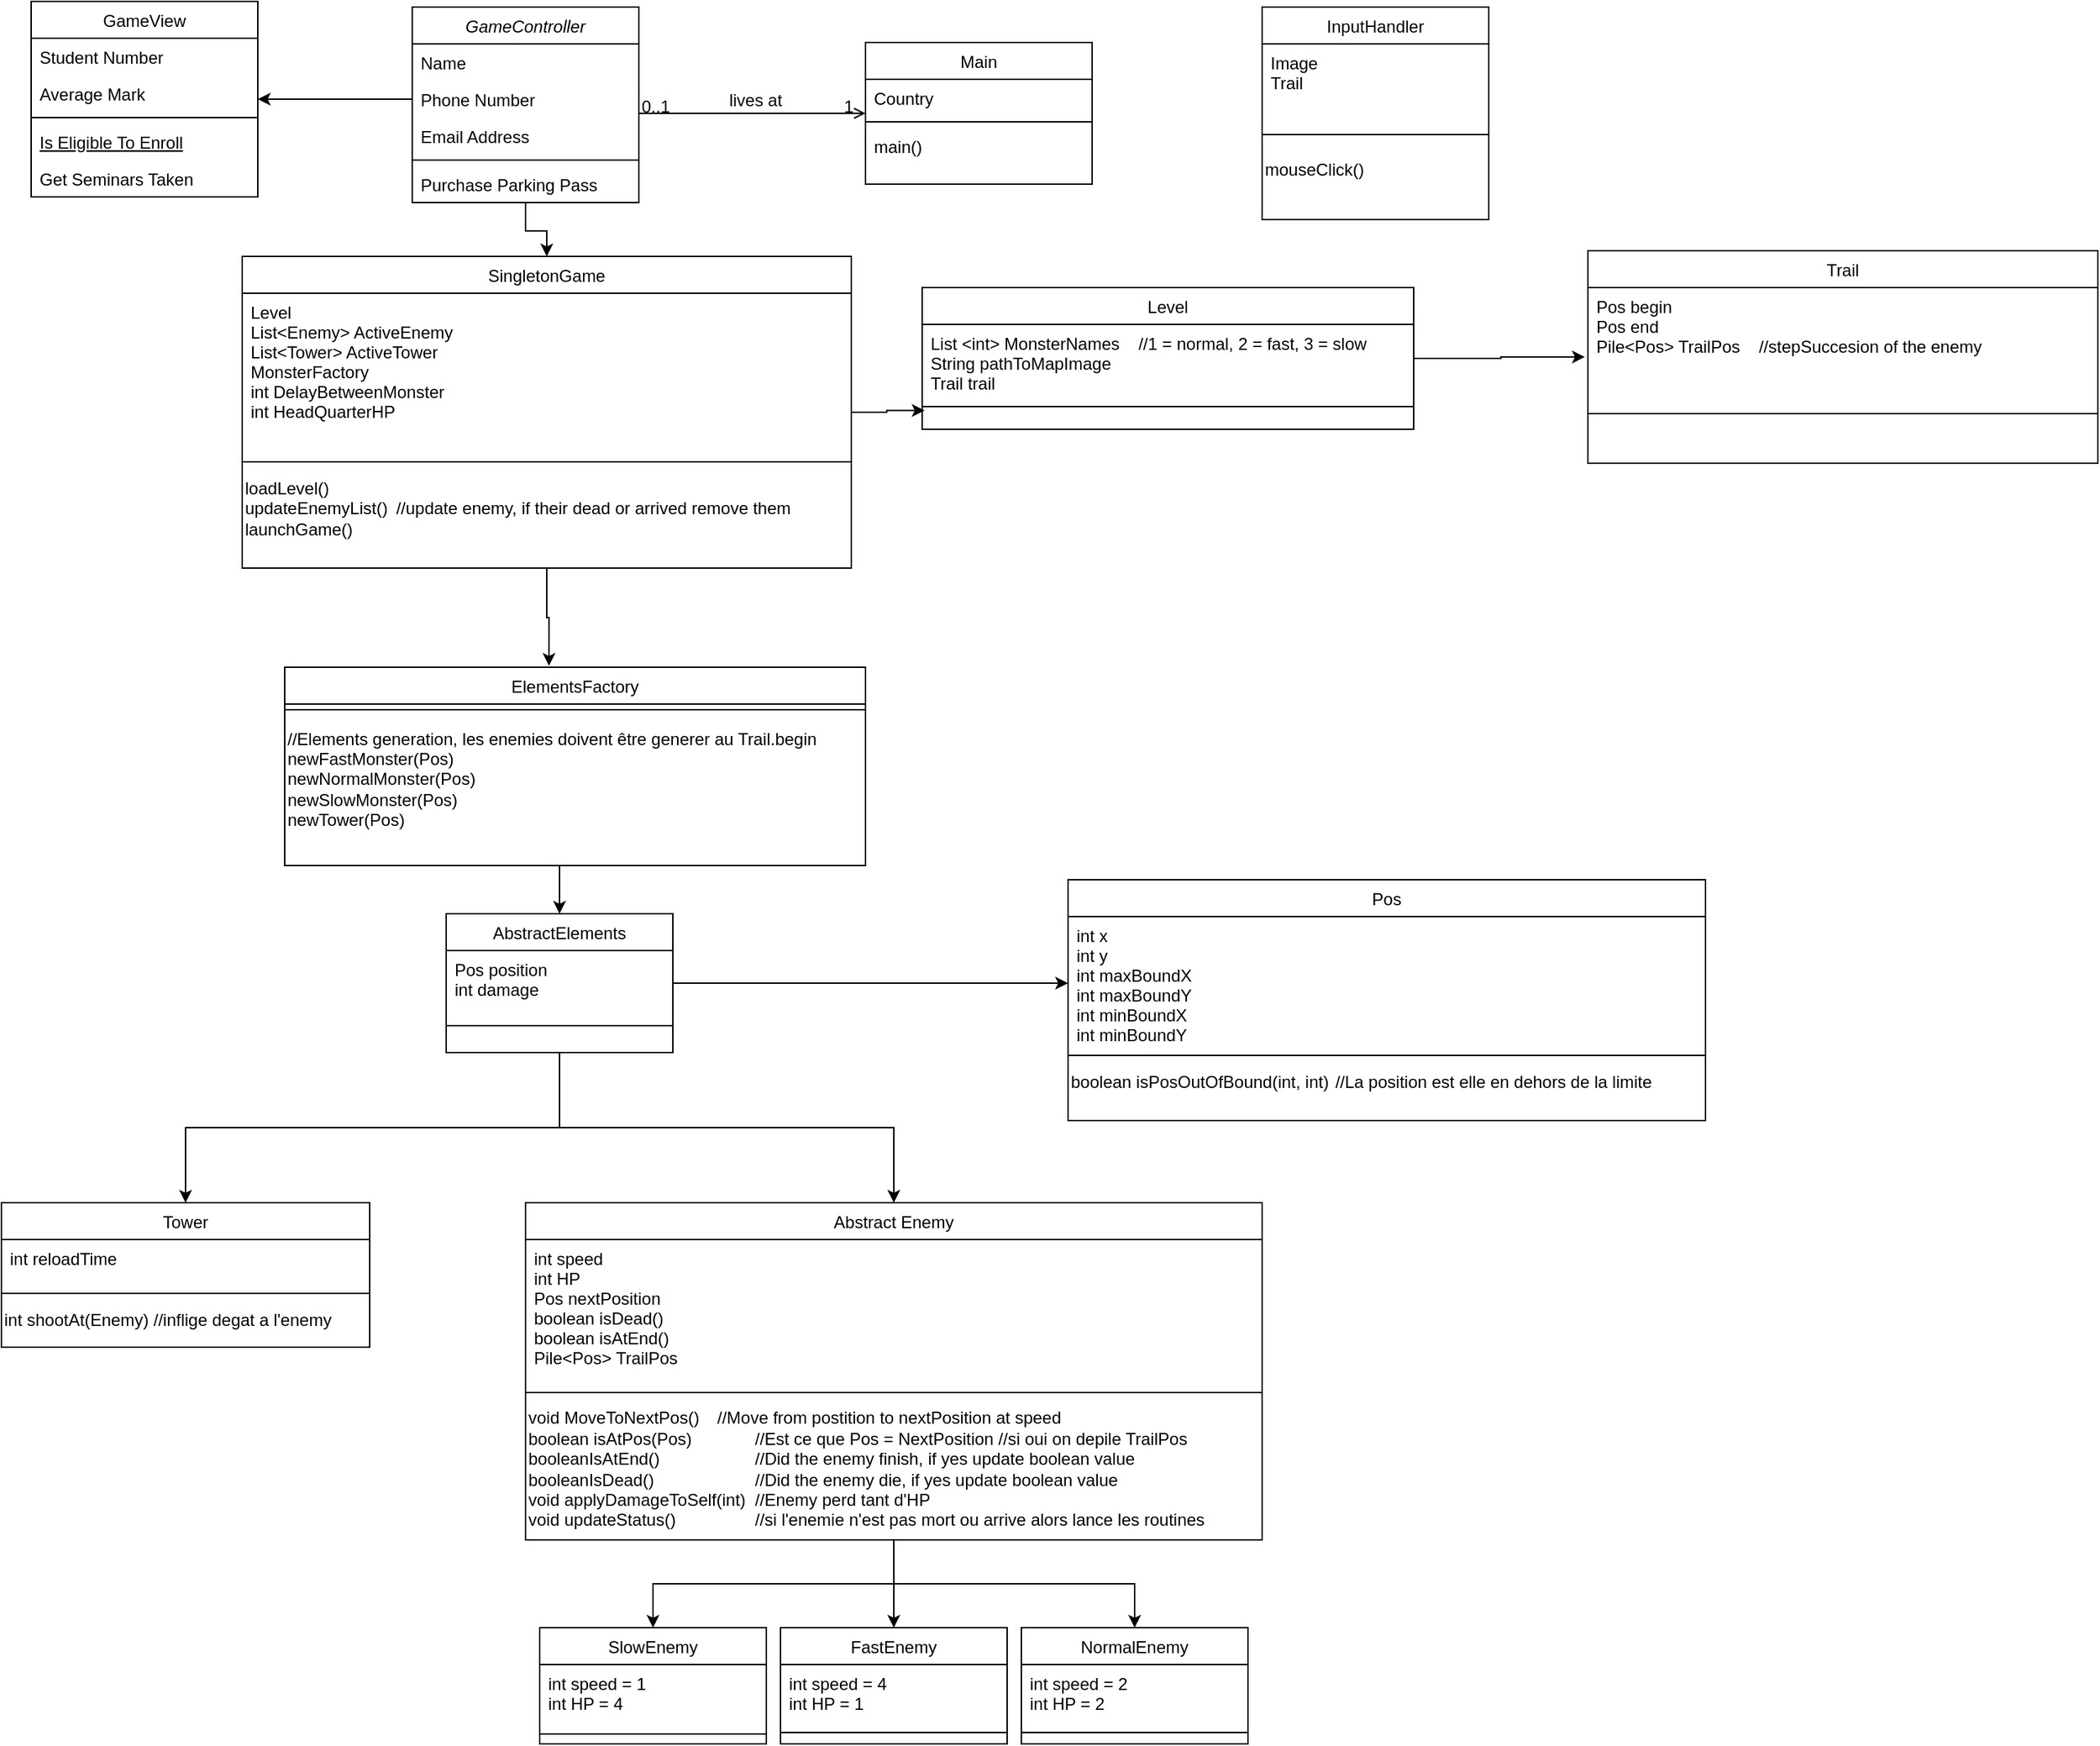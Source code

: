 <mxfile version="22.1.18" type="github">
  <diagram id="C5RBs43oDa-KdzZeNtuy" name="Page-1">
    <mxGraphModel dx="2074" dy="1114" grid="1" gridSize="10" guides="1" tooltips="1" connect="1" arrows="1" fold="1" page="1" pageScale="1" pageWidth="827" pageHeight="1169" math="0" shadow="0">
      <root>
        <mxCell id="WIyWlLk6GJQsqaUBKTNV-0" />
        <mxCell id="WIyWlLk6GJQsqaUBKTNV-1" parent="WIyWlLk6GJQsqaUBKTNV-0" />
        <mxCell id="Y5iFFCnyKLfjIzfBysS9-9" style="edgeStyle=orthogonalEdgeStyle;rounded=0;orthogonalLoop=1;jettySize=auto;html=1;exitX=0.5;exitY=1;exitDx=0;exitDy=0;entryX=0.5;entryY=0;entryDx=0;entryDy=0;" edge="1" parent="WIyWlLk6GJQsqaUBKTNV-1" source="zkfFHV4jXpPFQw0GAbJ--0" target="zkfFHV4jXpPFQw0GAbJ--13">
          <mxGeometry relative="1" as="geometry" />
        </mxCell>
        <mxCell id="zkfFHV4jXpPFQw0GAbJ--0" value="GameController" style="swimlane;fontStyle=2;align=center;verticalAlign=top;childLayout=stackLayout;horizontal=1;startSize=26;horizontalStack=0;resizeParent=1;resizeLast=0;collapsible=1;marginBottom=0;rounded=0;shadow=0;strokeWidth=1;" parent="WIyWlLk6GJQsqaUBKTNV-1" vertex="1">
          <mxGeometry x="310" y="34" width="160" height="138" as="geometry">
            <mxRectangle x="230" y="140" width="160" height="26" as="alternateBounds" />
          </mxGeometry>
        </mxCell>
        <mxCell id="zkfFHV4jXpPFQw0GAbJ--1" value="Name" style="text;align=left;verticalAlign=top;spacingLeft=4;spacingRight=4;overflow=hidden;rotatable=0;points=[[0,0.5],[1,0.5]];portConstraint=eastwest;" parent="zkfFHV4jXpPFQw0GAbJ--0" vertex="1">
          <mxGeometry y="26" width="160" height="26" as="geometry" />
        </mxCell>
        <mxCell id="zkfFHV4jXpPFQw0GAbJ--2" value="Phone Number" style="text;align=left;verticalAlign=top;spacingLeft=4;spacingRight=4;overflow=hidden;rotatable=0;points=[[0,0.5],[1,0.5]];portConstraint=eastwest;rounded=0;shadow=0;html=0;" parent="zkfFHV4jXpPFQw0GAbJ--0" vertex="1">
          <mxGeometry y="52" width="160" height="26" as="geometry" />
        </mxCell>
        <mxCell id="zkfFHV4jXpPFQw0GAbJ--3" value="Email Address" style="text;align=left;verticalAlign=top;spacingLeft=4;spacingRight=4;overflow=hidden;rotatable=0;points=[[0,0.5],[1,0.5]];portConstraint=eastwest;rounded=0;shadow=0;html=0;" parent="zkfFHV4jXpPFQw0GAbJ--0" vertex="1">
          <mxGeometry y="78" width="160" height="26" as="geometry" />
        </mxCell>
        <mxCell id="zkfFHV4jXpPFQw0GAbJ--4" value="" style="line;html=1;strokeWidth=1;align=left;verticalAlign=middle;spacingTop=-1;spacingLeft=3;spacingRight=3;rotatable=0;labelPosition=right;points=[];portConstraint=eastwest;" parent="zkfFHV4jXpPFQw0GAbJ--0" vertex="1">
          <mxGeometry y="104" width="160" height="8" as="geometry" />
        </mxCell>
        <mxCell id="zkfFHV4jXpPFQw0GAbJ--5" value="Purchase Parking Pass" style="text;align=left;verticalAlign=top;spacingLeft=4;spacingRight=4;overflow=hidden;rotatable=0;points=[[0,0.5],[1,0.5]];portConstraint=eastwest;" parent="zkfFHV4jXpPFQw0GAbJ--0" vertex="1">
          <mxGeometry y="112" width="160" height="26" as="geometry" />
        </mxCell>
        <mxCell id="zkfFHV4jXpPFQw0GAbJ--6" value="GameView" style="swimlane;fontStyle=0;align=center;verticalAlign=top;childLayout=stackLayout;horizontal=1;startSize=26;horizontalStack=0;resizeParent=1;resizeLast=0;collapsible=1;marginBottom=0;rounded=0;shadow=0;strokeWidth=1;" parent="WIyWlLk6GJQsqaUBKTNV-1" vertex="1">
          <mxGeometry x="41" y="30" width="160" height="138" as="geometry">
            <mxRectangle x="130" y="380" width="160" height="26" as="alternateBounds" />
          </mxGeometry>
        </mxCell>
        <mxCell id="zkfFHV4jXpPFQw0GAbJ--7" value="Student Number" style="text;align=left;verticalAlign=top;spacingLeft=4;spacingRight=4;overflow=hidden;rotatable=0;points=[[0,0.5],[1,0.5]];portConstraint=eastwest;" parent="zkfFHV4jXpPFQw0GAbJ--6" vertex="1">
          <mxGeometry y="26" width="160" height="26" as="geometry" />
        </mxCell>
        <mxCell id="zkfFHV4jXpPFQw0GAbJ--8" value="Average Mark" style="text;align=left;verticalAlign=top;spacingLeft=4;spacingRight=4;overflow=hidden;rotatable=0;points=[[0,0.5],[1,0.5]];portConstraint=eastwest;rounded=0;shadow=0;html=0;" parent="zkfFHV4jXpPFQw0GAbJ--6" vertex="1">
          <mxGeometry y="52" width="160" height="26" as="geometry" />
        </mxCell>
        <mxCell id="zkfFHV4jXpPFQw0GAbJ--9" value="" style="line;html=1;strokeWidth=1;align=left;verticalAlign=middle;spacingTop=-1;spacingLeft=3;spacingRight=3;rotatable=0;labelPosition=right;points=[];portConstraint=eastwest;" parent="zkfFHV4jXpPFQw0GAbJ--6" vertex="1">
          <mxGeometry y="78" width="160" height="8" as="geometry" />
        </mxCell>
        <mxCell id="zkfFHV4jXpPFQw0GAbJ--10" value="Is Eligible To Enroll" style="text;align=left;verticalAlign=top;spacingLeft=4;spacingRight=4;overflow=hidden;rotatable=0;points=[[0,0.5],[1,0.5]];portConstraint=eastwest;fontStyle=4" parent="zkfFHV4jXpPFQw0GAbJ--6" vertex="1">
          <mxGeometry y="86" width="160" height="26" as="geometry" />
        </mxCell>
        <mxCell id="zkfFHV4jXpPFQw0GAbJ--11" value="Get Seminars Taken" style="text;align=left;verticalAlign=top;spacingLeft=4;spacingRight=4;overflow=hidden;rotatable=0;points=[[0,0.5],[1,0.5]];portConstraint=eastwest;" parent="zkfFHV4jXpPFQw0GAbJ--6" vertex="1">
          <mxGeometry y="112" width="160" height="26" as="geometry" />
        </mxCell>
        <mxCell id="zkfFHV4jXpPFQw0GAbJ--13" value="SingletonGame" style="swimlane;fontStyle=0;align=center;verticalAlign=top;childLayout=stackLayout;horizontal=1;startSize=26;horizontalStack=0;resizeParent=1;resizeLast=0;collapsible=1;marginBottom=0;rounded=0;shadow=0;strokeWidth=1;" parent="WIyWlLk6GJQsqaUBKTNV-1" vertex="1">
          <mxGeometry x="190" y="210" width="430" height="220" as="geometry">
            <mxRectangle x="340" y="380" width="170" height="26" as="alternateBounds" />
          </mxGeometry>
        </mxCell>
        <mxCell id="zkfFHV4jXpPFQw0GAbJ--14" value="Level&#xa;List&lt;Enemy&gt; ActiveEnemy&#xa;List&lt;Tower&gt; ActiveTower&#xa;MonsterFactory&#xa;int DelayBetweenMonster&#xa;int HeadQuarterHP" style="text;align=left;verticalAlign=top;spacingLeft=4;spacingRight=4;overflow=hidden;rotatable=0;points=[[0,0.5],[1,0.5]];portConstraint=eastwest;" parent="zkfFHV4jXpPFQw0GAbJ--13" vertex="1">
          <mxGeometry y="26" width="430" height="114" as="geometry" />
        </mxCell>
        <mxCell id="zkfFHV4jXpPFQw0GAbJ--15" value="" style="line;html=1;strokeWidth=1;align=left;verticalAlign=middle;spacingTop=-1;spacingLeft=3;spacingRight=3;rotatable=0;labelPosition=right;points=[];portConstraint=eastwest;" parent="zkfFHV4jXpPFQw0GAbJ--13" vertex="1">
          <mxGeometry y="140" width="430" height="10" as="geometry" />
        </mxCell>
        <mxCell id="Y5iFFCnyKLfjIzfBysS9-7" value="&lt;div align=&quot;left&quot;&gt;loadLevel()&lt;/div&gt;&lt;div&gt;updateEnemyList()&lt;span style=&quot;white-space: pre;&quot;&gt;&#x9;&lt;/span&gt;//update enemy, if their dead or arrived remove them&lt;br&gt;&lt;/div&gt;&lt;div&gt;launchGame()&lt;/div&gt;&lt;div&gt;&lt;br&gt;&lt;/div&gt;" style="text;html=1;align=left;verticalAlign=middle;resizable=0;points=[];autosize=1;strokeColor=none;fillColor=none;" vertex="1" parent="zkfFHV4jXpPFQw0GAbJ--13">
          <mxGeometry y="150" width="430" height="70" as="geometry" />
        </mxCell>
        <mxCell id="zkfFHV4jXpPFQw0GAbJ--17" value="Main" style="swimlane;fontStyle=0;align=center;verticalAlign=top;childLayout=stackLayout;horizontal=1;startSize=26;horizontalStack=0;resizeParent=1;resizeLast=0;collapsible=1;marginBottom=0;rounded=0;shadow=0;strokeWidth=1;" parent="WIyWlLk6GJQsqaUBKTNV-1" vertex="1">
          <mxGeometry x="630" y="59" width="160" height="100" as="geometry">
            <mxRectangle x="550" y="140" width="160" height="26" as="alternateBounds" />
          </mxGeometry>
        </mxCell>
        <mxCell id="zkfFHV4jXpPFQw0GAbJ--22" value="Country" style="text;align=left;verticalAlign=top;spacingLeft=4;spacingRight=4;overflow=hidden;rotatable=0;points=[[0,0.5],[1,0.5]];portConstraint=eastwest;rounded=0;shadow=0;html=0;" parent="zkfFHV4jXpPFQw0GAbJ--17" vertex="1">
          <mxGeometry y="26" width="160" height="26" as="geometry" />
        </mxCell>
        <mxCell id="zkfFHV4jXpPFQw0GAbJ--23" value="" style="line;html=1;strokeWidth=1;align=left;verticalAlign=middle;spacingTop=-1;spacingLeft=3;spacingRight=3;rotatable=0;labelPosition=right;points=[];portConstraint=eastwest;" parent="zkfFHV4jXpPFQw0GAbJ--17" vertex="1">
          <mxGeometry y="52" width="160" height="8" as="geometry" />
        </mxCell>
        <mxCell id="zkfFHV4jXpPFQw0GAbJ--25" value="main()" style="text;align=left;verticalAlign=top;spacingLeft=4;spacingRight=4;overflow=hidden;rotatable=0;points=[[0,0.5],[1,0.5]];portConstraint=eastwest;" parent="zkfFHV4jXpPFQw0GAbJ--17" vertex="1">
          <mxGeometry y="60" width="160" height="26" as="geometry" />
        </mxCell>
        <mxCell id="zkfFHV4jXpPFQw0GAbJ--26" value="" style="endArrow=open;shadow=0;strokeWidth=1;rounded=0;endFill=1;edgeStyle=elbowEdgeStyle;elbow=vertical;" parent="WIyWlLk6GJQsqaUBKTNV-1" source="zkfFHV4jXpPFQw0GAbJ--0" target="zkfFHV4jXpPFQw0GAbJ--17" edge="1">
          <mxGeometry x="0.5" y="41" relative="1" as="geometry">
            <mxPoint x="380" y="192" as="sourcePoint" />
            <mxPoint x="540" y="192" as="targetPoint" />
            <mxPoint x="-40" y="32" as="offset" />
          </mxGeometry>
        </mxCell>
        <mxCell id="zkfFHV4jXpPFQw0GAbJ--27" value="0..1" style="resizable=0;align=left;verticalAlign=bottom;labelBackgroundColor=none;fontSize=12;" parent="zkfFHV4jXpPFQw0GAbJ--26" connectable="0" vertex="1">
          <mxGeometry x="-1" relative="1" as="geometry">
            <mxPoint y="4" as="offset" />
          </mxGeometry>
        </mxCell>
        <mxCell id="zkfFHV4jXpPFQw0GAbJ--28" value="1" style="resizable=0;align=right;verticalAlign=bottom;labelBackgroundColor=none;fontSize=12;" parent="zkfFHV4jXpPFQw0GAbJ--26" connectable="0" vertex="1">
          <mxGeometry x="1" relative="1" as="geometry">
            <mxPoint x="-7" y="4" as="offset" />
          </mxGeometry>
        </mxCell>
        <mxCell id="zkfFHV4jXpPFQw0GAbJ--29" value="lives at" style="text;html=1;resizable=0;points=[];;align=center;verticalAlign=middle;labelBackgroundColor=none;rounded=0;shadow=0;strokeWidth=1;fontSize=12;" parent="zkfFHV4jXpPFQw0GAbJ--26" vertex="1" connectable="0">
          <mxGeometry x="0.5" y="49" relative="1" as="geometry">
            <mxPoint x="-38" y="40" as="offset" />
          </mxGeometry>
        </mxCell>
        <mxCell id="L1qPjvzHBr-FXpmjH9W--6" value="Tower" style="swimlane;fontStyle=0;align=center;verticalAlign=top;childLayout=stackLayout;horizontal=1;startSize=26;horizontalStack=0;resizeParent=1;resizeLast=0;collapsible=1;marginBottom=0;rounded=0;shadow=0;strokeWidth=1;" parent="WIyWlLk6GJQsqaUBKTNV-1" vertex="1">
          <mxGeometry x="20" y="878" width="260" height="102" as="geometry">
            <mxRectangle x="340" y="380" width="170" height="26" as="alternateBounds" />
          </mxGeometry>
        </mxCell>
        <mxCell id="L1qPjvzHBr-FXpmjH9W--7" value="int reloadTime" style="text;align=left;verticalAlign=top;spacingLeft=4;spacingRight=4;overflow=hidden;rotatable=0;points=[[0,0.5],[1,0.5]];portConstraint=eastwest;" parent="L1qPjvzHBr-FXpmjH9W--6" vertex="1">
          <mxGeometry y="26" width="260" height="34" as="geometry" />
        </mxCell>
        <mxCell id="L1qPjvzHBr-FXpmjH9W--8" value="" style="line;html=1;strokeWidth=1;align=left;verticalAlign=middle;spacingTop=-1;spacingLeft=3;spacingRight=3;rotatable=0;labelPosition=right;points=[];portConstraint=eastwest;" parent="L1qPjvzHBr-FXpmjH9W--6" vertex="1">
          <mxGeometry y="60" width="260" height="8" as="geometry" />
        </mxCell>
        <mxCell id="Y5iFFCnyKLfjIzfBysS9-22" value="&lt;div align=&quot;left&quot;&gt;int shootAt(Enemy) //inflige degat a l&#39;enemy&lt;br&gt;&lt;/div&gt;" style="text;html=1;align=left;verticalAlign=middle;resizable=0;points=[];autosize=1;strokeColor=none;fillColor=none;" vertex="1" parent="L1qPjvzHBr-FXpmjH9W--6">
          <mxGeometry y="68" width="260" height="30" as="geometry" />
        </mxCell>
        <mxCell id="L1qPjvzHBr-FXpmjH9W--31" style="edgeStyle=orthogonalEdgeStyle;rounded=0;orthogonalLoop=1;jettySize=auto;html=1;exitX=0.5;exitY=1;exitDx=0;exitDy=0;entryX=0.5;entryY=0;entryDx=0;entryDy=0;" parent="WIyWlLk6GJQsqaUBKTNV-1" source="L1qPjvzHBr-FXpmjH9W--13" target="L1qPjvzHBr-FXpmjH9W--25" edge="1">
          <mxGeometry relative="1" as="geometry" />
        </mxCell>
        <mxCell id="L1qPjvzHBr-FXpmjH9W--32" style="edgeStyle=orthogonalEdgeStyle;rounded=0;orthogonalLoop=1;jettySize=auto;html=1;exitX=0.5;exitY=1;exitDx=0;exitDy=0;entryX=0.5;entryY=0;entryDx=0;entryDy=0;" parent="WIyWlLk6GJQsqaUBKTNV-1" source="L1qPjvzHBr-FXpmjH9W--13" target="L1qPjvzHBr-FXpmjH9W--22" edge="1">
          <mxGeometry relative="1" as="geometry" />
        </mxCell>
        <mxCell id="L1qPjvzHBr-FXpmjH9W--33" style="edgeStyle=orthogonalEdgeStyle;rounded=0;orthogonalLoop=1;jettySize=auto;html=1;exitX=0.5;exitY=1;exitDx=0;exitDy=0;entryX=0.5;entryY=0;entryDx=0;entryDy=0;" parent="WIyWlLk6GJQsqaUBKTNV-1" source="L1qPjvzHBr-FXpmjH9W--13" target="L1qPjvzHBr-FXpmjH9W--28" edge="1">
          <mxGeometry relative="1" as="geometry" />
        </mxCell>
        <mxCell id="L1qPjvzHBr-FXpmjH9W--13" value="Abstract Enemy" style="swimlane;fontStyle=0;align=center;verticalAlign=top;childLayout=stackLayout;horizontal=1;startSize=26;horizontalStack=0;resizeParent=1;resizeLast=0;collapsible=1;marginBottom=0;rounded=0;shadow=0;strokeWidth=1;" parent="WIyWlLk6GJQsqaUBKTNV-1" vertex="1">
          <mxGeometry x="390" y="878" width="520" height="238" as="geometry">
            <mxRectangle x="340" y="380" width="170" height="26" as="alternateBounds" />
          </mxGeometry>
        </mxCell>
        <mxCell id="L1qPjvzHBr-FXpmjH9W--14" value="int speed&#xa;int HP&#xa;Pos nextPosition&#xa;boolean isDead()&#xa;boolean isAtEnd()&#xa;Pile&lt;Pos&gt; TrailPos" style="text;align=left;verticalAlign=top;spacingLeft=4;spacingRight=4;overflow=hidden;rotatable=0;points=[[0,0.5],[1,0.5]];portConstraint=eastwest;" parent="L1qPjvzHBr-FXpmjH9W--13" vertex="1">
          <mxGeometry y="26" width="520" height="104" as="geometry" />
        </mxCell>
        <mxCell id="L1qPjvzHBr-FXpmjH9W--15" value="" style="line;html=1;strokeWidth=1;align=left;verticalAlign=middle;spacingTop=-1;spacingLeft=3;spacingRight=3;rotatable=0;labelPosition=right;points=[];portConstraint=eastwest;" parent="L1qPjvzHBr-FXpmjH9W--13" vertex="1">
          <mxGeometry y="130" width="520" height="8" as="geometry" />
        </mxCell>
        <mxCell id="L1qPjvzHBr-FXpmjH9W--38" value="&lt;div align=&quot;left&quot;&gt;void MoveToNextPos() &lt;span style=&quot;white-space: pre;&quot;&gt;&#x9;&lt;/span&gt;//Move from postition to nextPosition at speed&lt;br&gt;&lt;/div&gt;&lt;div align=&quot;left&quot;&gt;boolean isAtPos(Pos) &lt;span style=&quot;white-space: pre;&quot;&gt;&#x9;&lt;/span&gt;&lt;span style=&quot;white-space: pre;&quot;&gt;&#x9;&lt;/span&gt;//Est ce que Pos = NextPosition //si oui on depile TrailPos&lt;/div&gt;&lt;div align=&quot;left&quot;&gt;booleanIsAtEnd()&lt;span style=&quot;white-space: pre;&quot;&gt;&#x9;&lt;/span&gt;&lt;span style=&quot;white-space: pre;&quot;&gt;&#x9;&lt;/span&gt;&lt;span style=&quot;white-space: pre;&quot;&gt;&#x9;&lt;/span&gt;//Did the enemy finish, if yes update boolean value&lt;/div&gt;&lt;div align=&quot;left&quot;&gt;booleanIsDead()&lt;span style=&quot;white-space: pre;&quot;&gt;&#x9;&lt;/span&gt;&lt;span style=&quot;white-space: pre;&quot;&gt;&#x9;&lt;/span&gt;&lt;span style=&quot;white-space: pre;&quot;&gt;&#x9;&lt;/span&gt;//Did the enemy die, if yes update boolean value&lt;br&gt;&lt;/div&gt;&lt;div&gt;void applyDamageToSelf(int)&lt;span style=&quot;white-space: pre;&quot;&gt;&#x9;&lt;/span&gt;//Enemy perd tant d&#39;HP&lt;/div&gt;&lt;div&gt;void updateStatus()&lt;span style=&quot;white-space: pre;&quot;&gt;&#x9;&lt;/span&gt;&lt;span style=&quot;white-space: pre;&quot;&gt;&#x9;&lt;/span&gt;&lt;span style=&quot;white-space: pre;&quot;&gt;&#x9;&lt;/span&gt;//si l&#39;enemie n&#39;est pas mort ou arrive alors lance les routines&lt;br&gt;&lt;/div&gt;" style="text;html=1;align=left;verticalAlign=middle;resizable=0;points=[];autosize=1;strokeColor=none;fillColor=none;" parent="L1qPjvzHBr-FXpmjH9W--13" vertex="1">
          <mxGeometry y="138" width="520" height="100" as="geometry" />
        </mxCell>
        <mxCell id="L1qPjvzHBr-FXpmjH9W--22" value="SlowEnemy" style="swimlane;fontStyle=0;align=center;verticalAlign=top;childLayout=stackLayout;horizontal=1;startSize=26;horizontalStack=0;resizeParent=1;resizeLast=0;collapsible=1;marginBottom=0;rounded=0;shadow=0;strokeWidth=1;" parent="WIyWlLk6GJQsqaUBKTNV-1" vertex="1">
          <mxGeometry x="400" y="1178" width="160" height="82" as="geometry">
            <mxRectangle x="340" y="380" width="170" height="26" as="alternateBounds" />
          </mxGeometry>
        </mxCell>
        <mxCell id="L1qPjvzHBr-FXpmjH9W--23" value="int speed = 1&#xa;int HP = 4&#xa;" style="text;align=left;verticalAlign=top;spacingLeft=4;spacingRight=4;overflow=hidden;rotatable=0;points=[[0,0.5],[1,0.5]];portConstraint=eastwest;" parent="L1qPjvzHBr-FXpmjH9W--22" vertex="1">
          <mxGeometry y="26" width="160" height="44" as="geometry" />
        </mxCell>
        <mxCell id="L1qPjvzHBr-FXpmjH9W--24" value="" style="line;html=1;strokeWidth=1;align=left;verticalAlign=middle;spacingTop=-1;spacingLeft=3;spacingRight=3;rotatable=0;labelPosition=right;points=[];portConstraint=eastwest;" parent="L1qPjvzHBr-FXpmjH9W--22" vertex="1">
          <mxGeometry y="70" width="160" height="10" as="geometry" />
        </mxCell>
        <mxCell id="L1qPjvzHBr-FXpmjH9W--25" value="FastEnemy" style="swimlane;fontStyle=0;align=center;verticalAlign=top;childLayout=stackLayout;horizontal=1;startSize=26;horizontalStack=0;resizeParent=1;resizeLast=0;collapsible=1;marginBottom=0;rounded=0;shadow=0;strokeWidth=1;" parent="WIyWlLk6GJQsqaUBKTNV-1" vertex="1">
          <mxGeometry x="570" y="1178" width="160" height="82" as="geometry">
            <mxRectangle x="340" y="380" width="170" height="26" as="alternateBounds" />
          </mxGeometry>
        </mxCell>
        <mxCell id="L1qPjvzHBr-FXpmjH9W--26" value="int speed = 4&#xa;int HP = 1&#xa;" style="text;align=left;verticalAlign=top;spacingLeft=4;spacingRight=4;overflow=hidden;rotatable=0;points=[[0,0.5],[1,0.5]];portConstraint=eastwest;" parent="L1qPjvzHBr-FXpmjH9W--25" vertex="1">
          <mxGeometry y="26" width="160" height="44" as="geometry" />
        </mxCell>
        <mxCell id="L1qPjvzHBr-FXpmjH9W--27" value="" style="line;html=1;strokeWidth=1;align=left;verticalAlign=middle;spacingTop=-1;spacingLeft=3;spacingRight=3;rotatable=0;labelPosition=right;points=[];portConstraint=eastwest;" parent="L1qPjvzHBr-FXpmjH9W--25" vertex="1">
          <mxGeometry y="70" width="160" height="8" as="geometry" />
        </mxCell>
        <mxCell id="L1qPjvzHBr-FXpmjH9W--28" value="NormalEnemy" style="swimlane;fontStyle=0;align=center;verticalAlign=top;childLayout=stackLayout;horizontal=1;startSize=26;horizontalStack=0;resizeParent=1;resizeLast=0;collapsible=1;marginBottom=0;rounded=0;shadow=0;strokeWidth=1;" parent="WIyWlLk6GJQsqaUBKTNV-1" vertex="1">
          <mxGeometry x="740" y="1178" width="160" height="82" as="geometry">
            <mxRectangle x="340" y="380" width="170" height="26" as="alternateBounds" />
          </mxGeometry>
        </mxCell>
        <mxCell id="L1qPjvzHBr-FXpmjH9W--29" value="int speed = 2&#xa;int HP = 2&#xa;" style="text;align=left;verticalAlign=top;spacingLeft=4;spacingRight=4;overflow=hidden;rotatable=0;points=[[0,0.5],[1,0.5]];portConstraint=eastwest;" parent="L1qPjvzHBr-FXpmjH9W--28" vertex="1">
          <mxGeometry y="26" width="160" height="44" as="geometry" />
        </mxCell>
        <mxCell id="L1qPjvzHBr-FXpmjH9W--30" value="" style="line;html=1;strokeWidth=1;align=left;verticalAlign=middle;spacingTop=-1;spacingLeft=3;spacingRight=3;rotatable=0;labelPosition=right;points=[];portConstraint=eastwest;" parent="L1qPjvzHBr-FXpmjH9W--28" vertex="1">
          <mxGeometry y="70" width="160" height="8" as="geometry" />
        </mxCell>
        <mxCell id="L1qPjvzHBr-FXpmjH9W--34" value="Pos" style="swimlane;fontStyle=0;align=center;verticalAlign=top;childLayout=stackLayout;horizontal=1;startSize=26;horizontalStack=0;resizeParent=1;resizeLast=0;collapsible=1;marginBottom=0;rounded=0;shadow=0;strokeWidth=1;" parent="WIyWlLk6GJQsqaUBKTNV-1" vertex="1">
          <mxGeometry x="773" y="650" width="450" height="170" as="geometry">
            <mxRectangle x="340" y="380" width="170" height="26" as="alternateBounds" />
          </mxGeometry>
        </mxCell>
        <mxCell id="L1qPjvzHBr-FXpmjH9W--35" value="int x&#xa;int y&#xa;int maxBoundX&#xa;int maxBoundY&#xa;int minBoundX&#xa;int minBoundY" style="text;align=left;verticalAlign=top;spacingLeft=4;spacingRight=4;overflow=hidden;rotatable=0;points=[[0,0.5],[1,0.5]];portConstraint=eastwest;" parent="L1qPjvzHBr-FXpmjH9W--34" vertex="1">
          <mxGeometry y="26" width="450" height="94" as="geometry" />
        </mxCell>
        <mxCell id="L1qPjvzHBr-FXpmjH9W--36" value="" style="line;html=1;strokeWidth=1;align=left;verticalAlign=middle;spacingTop=-1;spacingLeft=3;spacingRight=3;rotatable=0;labelPosition=right;points=[];portConstraint=eastwest;" parent="L1qPjvzHBr-FXpmjH9W--34" vertex="1">
          <mxGeometry y="120" width="450" height="8" as="geometry" />
        </mxCell>
        <mxCell id="Y5iFFCnyKLfjIzfBysS9-23" value="&lt;div&gt;boolean isPosOutOfBound(int, int)&lt;span style=&quot;white-space: pre;&quot;&gt;&#x9;&lt;/span&gt;//La position est elle en dehors de la limite&lt;/div&gt;" style="text;html=1;align=left;verticalAlign=middle;resizable=0;points=[];autosize=1;strokeColor=none;fillColor=none;" vertex="1" parent="L1qPjvzHBr-FXpmjH9W--34">
          <mxGeometry y="128" width="450" height="30" as="geometry" />
        </mxCell>
        <mxCell id="L1qPjvzHBr-FXpmjH9W--56" style="edgeStyle=orthogonalEdgeStyle;rounded=0;orthogonalLoop=1;jettySize=auto;html=1;exitX=1;exitY=0.5;exitDx=0;exitDy=0;entryX=-0.006;entryY=0.907;entryDx=0;entryDy=0;entryPerimeter=0;" parent="WIyWlLk6GJQsqaUBKTNV-1" source="L1qPjvzHBr-FXpmjH9W--44" target="L1qPjvzHBr-FXpmjH9W--63" edge="1">
          <mxGeometry relative="1" as="geometry">
            <mxPoint x="810" y="343" as="targetPoint" />
          </mxGeometry>
        </mxCell>
        <mxCell id="L1qPjvzHBr-FXpmjH9W--44" value="Level" style="swimlane;fontStyle=0;align=center;verticalAlign=top;childLayout=stackLayout;horizontal=1;startSize=26;horizontalStack=0;resizeParent=1;resizeLast=0;collapsible=1;marginBottom=0;rounded=0;shadow=0;strokeWidth=1;" parent="WIyWlLk6GJQsqaUBKTNV-1" vertex="1">
          <mxGeometry x="670" y="232" width="347" height="100" as="geometry">
            <mxRectangle x="340" y="380" width="170" height="26" as="alternateBounds" />
          </mxGeometry>
        </mxCell>
        <mxCell id="L1qPjvzHBr-FXpmjH9W--45" value="List &lt;int&gt; MonsterNames    //1 = normal, 2 = fast, 3 = slow&#xa;String pathToMapImage&#xa;Trail trail&#xa;" style="text;align=left;verticalAlign=top;spacingLeft=4;spacingRight=4;overflow=hidden;rotatable=0;points=[[0,0.5],[1,0.5]];portConstraint=eastwest;" parent="L1qPjvzHBr-FXpmjH9W--44" vertex="1">
          <mxGeometry y="26" width="347" height="54" as="geometry" />
        </mxCell>
        <mxCell id="L1qPjvzHBr-FXpmjH9W--46" value="" style="line;html=1;strokeWidth=1;align=left;verticalAlign=middle;spacingTop=-1;spacingLeft=3;spacingRight=3;rotatable=0;labelPosition=right;points=[];portConstraint=eastwest;" parent="L1qPjvzHBr-FXpmjH9W--44" vertex="1">
          <mxGeometry y="80" width="347" height="8" as="geometry" />
        </mxCell>
        <mxCell id="L1qPjvzHBr-FXpmjH9W--50" style="edgeStyle=orthogonalEdgeStyle;rounded=0;orthogonalLoop=1;jettySize=auto;html=1;exitX=1;exitY=0.5;exitDx=0;exitDy=0;entryX=0.005;entryY=1.125;entryDx=0;entryDy=0;entryPerimeter=0;" parent="WIyWlLk6GJQsqaUBKTNV-1" source="zkfFHV4jXpPFQw0GAbJ--13" target="L1qPjvzHBr-FXpmjH9W--45" edge="1">
          <mxGeometry relative="1" as="geometry" />
        </mxCell>
        <mxCell id="Y5iFFCnyKLfjIzfBysS9-19" style="edgeStyle=orthogonalEdgeStyle;rounded=0;orthogonalLoop=1;jettySize=auto;html=1;exitX=0.5;exitY=1;exitDx=0;exitDy=0;entryX=0.5;entryY=0;entryDx=0;entryDy=0;" edge="1" parent="WIyWlLk6GJQsqaUBKTNV-1" source="L1qPjvzHBr-FXpmjH9W--57" target="Y5iFFCnyKLfjIzfBysS9-11">
          <mxGeometry relative="1" as="geometry" />
        </mxCell>
        <mxCell id="L1qPjvzHBr-FXpmjH9W--57" value="ElementsFactory" style="swimlane;fontStyle=0;align=center;verticalAlign=top;childLayout=stackLayout;horizontal=1;startSize=26;horizontalStack=0;resizeParent=1;resizeLast=0;collapsible=1;marginBottom=0;rounded=0;shadow=0;strokeWidth=1;" parent="WIyWlLk6GJQsqaUBKTNV-1" vertex="1">
          <mxGeometry x="220" y="500" width="410" height="140" as="geometry">
            <mxRectangle x="340" y="380" width="170" height="26" as="alternateBounds" />
          </mxGeometry>
        </mxCell>
        <mxCell id="L1qPjvzHBr-FXpmjH9W--59" value="" style="line;html=1;strokeWidth=1;align=left;verticalAlign=middle;spacingTop=-1;spacingLeft=3;spacingRight=3;rotatable=0;labelPosition=right;points=[];portConstraint=eastwest;" parent="L1qPjvzHBr-FXpmjH9W--57" vertex="1">
          <mxGeometry y="26" width="410" height="8" as="geometry" />
        </mxCell>
        <mxCell id="Y5iFFCnyKLfjIzfBysS9-6" value="&lt;div align=&quot;left&quot;&gt;//Elements generation, les enemies doivent être generer au Trail.begin&lt;br&gt;&lt;/div&gt;&lt;div align=&quot;left&quot;&gt;newFastMonster(Pos)&lt;/div&gt;&lt;div align=&quot;left&quot;&gt;newNormalMonster(Pos)&lt;/div&gt;&lt;div align=&quot;left&quot;&gt;newSlowMonster(Pos)&lt;/div&gt;&lt;div align=&quot;left&quot;&gt;newTower(Pos)&lt;br&gt;&lt;/div&gt;" style="text;html=1;align=left;verticalAlign=middle;resizable=0;points=[];autosize=1;strokeColor=none;fillColor=none;" vertex="1" parent="L1qPjvzHBr-FXpmjH9W--57">
          <mxGeometry y="34" width="410" height="90" as="geometry" />
        </mxCell>
        <mxCell id="L1qPjvzHBr-FXpmjH9W--62" value="Trail" style="swimlane;fontStyle=0;align=center;verticalAlign=top;childLayout=stackLayout;horizontal=1;startSize=26;horizontalStack=0;resizeParent=1;resizeLast=0;collapsible=1;marginBottom=0;rounded=0;shadow=0;strokeWidth=1;" parent="WIyWlLk6GJQsqaUBKTNV-1" vertex="1">
          <mxGeometry x="1140" y="206" width="360" height="150" as="geometry">
            <mxRectangle x="340" y="380" width="170" height="26" as="alternateBounds" />
          </mxGeometry>
        </mxCell>
        <mxCell id="L1qPjvzHBr-FXpmjH9W--63" value="Pos begin&#xa;Pos end&#xa;Pile&lt;Pos&gt; TrailPos    //stepSuccesion of the enemy" style="text;align=left;verticalAlign=top;spacingLeft=4;spacingRight=4;overflow=hidden;rotatable=0;points=[[0,0.5],[1,0.5]];portConstraint=eastwest;" parent="L1qPjvzHBr-FXpmjH9W--62" vertex="1">
          <mxGeometry y="26" width="360" height="54" as="geometry" />
        </mxCell>
        <mxCell id="L1qPjvzHBr-FXpmjH9W--64" value="" style="line;html=1;strokeWidth=1;align=left;verticalAlign=middle;spacingTop=-1;spacingLeft=3;spacingRight=3;rotatable=0;labelPosition=right;points=[];portConstraint=eastwest;" parent="L1qPjvzHBr-FXpmjH9W--62" vertex="1">
          <mxGeometry y="80" width="360" height="70" as="geometry" />
        </mxCell>
        <mxCell id="Y5iFFCnyKLfjIzfBysS9-0" value="InputHandler" style="swimlane;fontStyle=0;align=center;verticalAlign=top;childLayout=stackLayout;horizontal=1;startSize=26;horizontalStack=0;resizeParent=1;resizeLast=0;collapsible=1;marginBottom=0;rounded=0;shadow=0;strokeWidth=1;" vertex="1" parent="WIyWlLk6GJQsqaUBKTNV-1">
          <mxGeometry x="910" y="34" width="160" height="150" as="geometry">
            <mxRectangle x="340" y="380" width="170" height="26" as="alternateBounds" />
          </mxGeometry>
        </mxCell>
        <mxCell id="Y5iFFCnyKLfjIzfBysS9-1" value="Image&#xa;Trail&#xa;&#xa;" style="text;align=left;verticalAlign=top;spacingLeft=4;spacingRight=4;overflow=hidden;rotatable=0;points=[[0,0.5],[1,0.5]];portConstraint=eastwest;" vertex="1" parent="Y5iFFCnyKLfjIzfBysS9-0">
          <mxGeometry y="26" width="160" height="54" as="geometry" />
        </mxCell>
        <mxCell id="Y5iFFCnyKLfjIzfBysS9-2" value="" style="line;html=1;strokeWidth=1;align=left;verticalAlign=middle;spacingTop=-1;spacingLeft=3;spacingRight=3;rotatable=0;labelPosition=right;points=[];portConstraint=eastwest;" vertex="1" parent="Y5iFFCnyKLfjIzfBysS9-0">
          <mxGeometry y="80" width="160" height="20" as="geometry" />
        </mxCell>
        <mxCell id="Y5iFFCnyKLfjIzfBysS9-5" value="&lt;div align=&quot;left&quot;&gt;mouseClick()&lt;/div&gt;" style="text;html=1;align=left;verticalAlign=middle;resizable=0;points=[];autosize=1;strokeColor=none;fillColor=none;" vertex="1" parent="Y5iFFCnyKLfjIzfBysS9-0">
          <mxGeometry y="100" width="160" height="30" as="geometry" />
        </mxCell>
        <mxCell id="Y5iFFCnyKLfjIzfBysS9-8" style="edgeStyle=orthogonalEdgeStyle;rounded=0;orthogonalLoop=1;jettySize=auto;html=1;exitX=0;exitY=0.5;exitDx=0;exitDy=0;entryX=1;entryY=0.5;entryDx=0;entryDy=0;" edge="1" parent="WIyWlLk6GJQsqaUBKTNV-1" source="zkfFHV4jXpPFQw0GAbJ--2" target="zkfFHV4jXpPFQw0GAbJ--6">
          <mxGeometry relative="1" as="geometry" />
        </mxCell>
        <mxCell id="Y5iFFCnyKLfjIzfBysS9-14" style="edgeStyle=orthogonalEdgeStyle;rounded=0;orthogonalLoop=1;jettySize=auto;html=1;exitX=0.5;exitY=1;exitDx=0;exitDy=0;entryX=0.5;entryY=0;entryDx=0;entryDy=0;" edge="1" parent="WIyWlLk6GJQsqaUBKTNV-1" source="Y5iFFCnyKLfjIzfBysS9-11" target="L1qPjvzHBr-FXpmjH9W--6">
          <mxGeometry relative="1" as="geometry" />
        </mxCell>
        <mxCell id="Y5iFFCnyKLfjIzfBysS9-16" style="edgeStyle=orthogonalEdgeStyle;rounded=0;orthogonalLoop=1;jettySize=auto;html=1;exitX=1;exitY=0.5;exitDx=0;exitDy=0;entryX=0;entryY=0.5;entryDx=0;entryDy=0;" edge="1" parent="WIyWlLk6GJQsqaUBKTNV-1" source="Y5iFFCnyKLfjIzfBysS9-11" target="L1qPjvzHBr-FXpmjH9W--35">
          <mxGeometry relative="1" as="geometry" />
        </mxCell>
        <mxCell id="Y5iFFCnyKLfjIzfBysS9-20" style="edgeStyle=orthogonalEdgeStyle;rounded=0;orthogonalLoop=1;jettySize=auto;html=1;exitX=0.5;exitY=1;exitDx=0;exitDy=0;entryX=0.5;entryY=0;entryDx=0;entryDy=0;" edge="1" parent="WIyWlLk6GJQsqaUBKTNV-1" source="Y5iFFCnyKLfjIzfBysS9-11" target="L1qPjvzHBr-FXpmjH9W--13">
          <mxGeometry relative="1" as="geometry" />
        </mxCell>
        <mxCell id="Y5iFFCnyKLfjIzfBysS9-11" value="AbstractElements" style="swimlane;fontStyle=0;align=center;verticalAlign=top;childLayout=stackLayout;horizontal=1;startSize=26;horizontalStack=0;resizeParent=1;resizeLast=0;collapsible=1;marginBottom=0;rounded=0;shadow=0;strokeWidth=1;" vertex="1" parent="WIyWlLk6GJQsqaUBKTNV-1">
          <mxGeometry x="334" y="674" width="160" height="98" as="geometry">
            <mxRectangle x="340" y="380" width="170" height="26" as="alternateBounds" />
          </mxGeometry>
        </mxCell>
        <mxCell id="Y5iFFCnyKLfjIzfBysS9-12" value="Pos position&#xa;int damage&#xa;" style="text;align=left;verticalAlign=top;spacingLeft=4;spacingRight=4;overflow=hidden;rotatable=0;points=[[0,0.5],[1,0.5]];portConstraint=eastwest;" vertex="1" parent="Y5iFFCnyKLfjIzfBysS9-11">
          <mxGeometry y="26" width="160" height="34" as="geometry" />
        </mxCell>
        <mxCell id="Y5iFFCnyKLfjIzfBysS9-13" value="" style="line;html=1;strokeWidth=1;align=left;verticalAlign=middle;spacingTop=-1;spacingLeft=3;spacingRight=3;rotatable=0;labelPosition=right;points=[];portConstraint=eastwest;" vertex="1" parent="Y5iFFCnyKLfjIzfBysS9-11">
          <mxGeometry y="60" width="160" height="38" as="geometry" />
        </mxCell>
        <mxCell id="Y5iFFCnyKLfjIzfBysS9-18" style="edgeStyle=orthogonalEdgeStyle;rounded=0;orthogonalLoop=1;jettySize=auto;html=1;exitX=0.5;exitY=1;exitDx=0;exitDy=0;entryX=0.455;entryY=-0.007;entryDx=0;entryDy=0;entryPerimeter=0;" edge="1" parent="WIyWlLk6GJQsqaUBKTNV-1" source="zkfFHV4jXpPFQw0GAbJ--13" target="L1qPjvzHBr-FXpmjH9W--57">
          <mxGeometry relative="1" as="geometry" />
        </mxCell>
      </root>
    </mxGraphModel>
  </diagram>
</mxfile>
